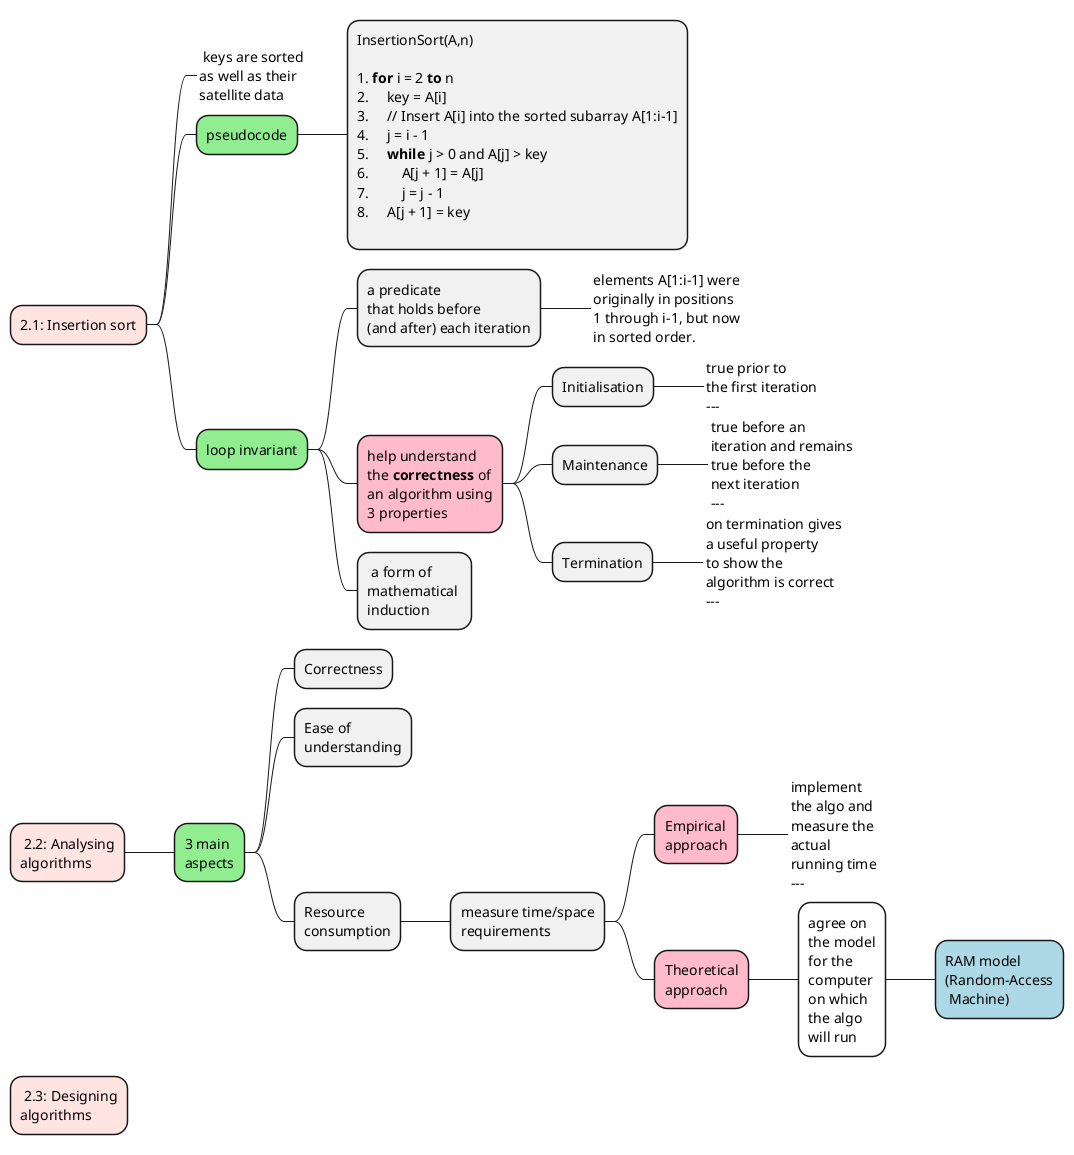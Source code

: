 @startmindmap

*[#MistyRose] 2.1: Insertion sort
**_: keys are sorted
as well as their
satellite data;
**[#lightgreen] pseudocode
***:InsertionSort(A,n)

1. <b>for</b> i = 2 <b>to</b> n
2.  &#160;&#160; key = A[i]
3.  &#160;&#160; // Insert A[i] into the sorted subarray A[1:i-1]
4.  &#160;&#160; j = i - 1 
5.  &#160;&#160; <b>while</b> j > 0 and A[j] > key
6.  &#160;&#160; &#160; &#160; A[j + 1] = A[j]
7.  &#160;&#160; &#160; &#160; j = j - 1
8.  &#160;&#160; A[j + 1] = key
;

**[#lightgreen] loop invariant
***:a predicate 
that holds before 
(and after) each iteration;
****_:elements A[1:i-1] were
originally in positions 
1 through i-1, but now 
in sorted order.;

***[#FFBBCC]:help understand
the <b>correctness</b> of
an algorithm using
3 properties;
**** Initialisation
*****_:true prior to
the first iteration
---;
**** Maintenance
*****_:true before an
iteration and remains
true before the 
next iteration
---;
**** Termination
*****_:on termination gives
a useful property 
to show the 
algorithm is correct
---;

***: a form of 
mathematical 
induction;

*[#MistyRose]: 2.2: Analysing
algorithms;
**[#lightgreen]:3 main 
aspects;
*** Correctness
***:Ease of 
understanding;
***:Resource 
consumption;
****:measure time/space 
requirements;
*****[#FFBBCC]:Empirical
approach;
******_:implement
the algo and
measure the 
actual 
running time
---;

*****[#FFBBCC]:Theoretical
approach;
******[#white]:agree on
the model
for the 
computer
on which
the algo
will run;

*******[#lightblue]:RAM model
(Random-Access
 Machine);

*[#MistyRose]: 2.3: Designing
algorithms;

@endmindmap